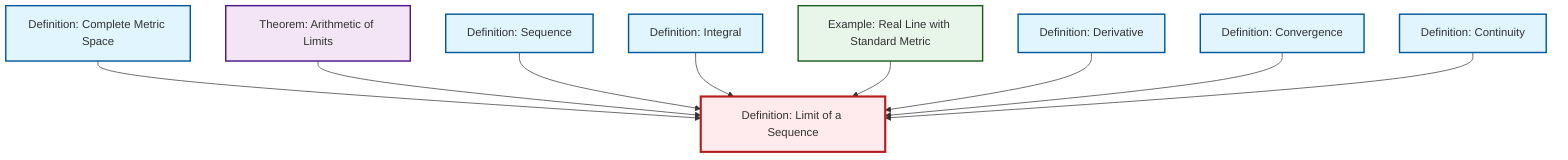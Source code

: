 graph TD
    classDef definition fill:#e1f5fe,stroke:#01579b,stroke-width:2px
    classDef theorem fill:#f3e5f5,stroke:#4a148c,stroke-width:2px
    classDef axiom fill:#fff3e0,stroke:#e65100,stroke-width:2px
    classDef example fill:#e8f5e9,stroke:#1b5e20,stroke-width:2px
    classDef current fill:#ffebee,stroke:#b71c1c,stroke-width:3px
    thm-limit-arithmetic["Theorem: Arithmetic of Limits"]:::theorem
    ex-real-line-metric["Example: Real Line with Standard Metric"]:::example
    def-integral["Definition: Integral"]:::definition
    def-continuity["Definition: Continuity"]:::definition
    def-limit["Definition: Limit of a Sequence"]:::definition
    def-derivative["Definition: Derivative"]:::definition
    def-complete-metric-space["Definition: Complete Metric Space"]:::definition
    def-convergence["Definition: Convergence"]:::definition
    def-sequence["Definition: Sequence"]:::definition
    def-complete-metric-space --> def-limit
    thm-limit-arithmetic --> def-limit
    def-sequence --> def-limit
    def-integral --> def-limit
    ex-real-line-metric --> def-limit
    def-derivative --> def-limit
    def-convergence --> def-limit
    def-continuity --> def-limit
    class def-limit current